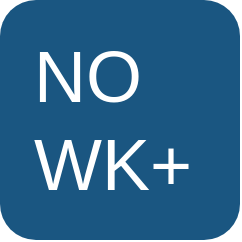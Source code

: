 <mxfile version="23.0.1" type="device">
  <diagram name="Page-1" id="kEDuZrxrqUjYdgp2lT-D">
    <mxGraphModel dx="478" dy="251" grid="1" gridSize="10" guides="1" tooltips="1" connect="1" arrows="1" fold="1" page="1" pageScale="1" pageWidth="850" pageHeight="1100" math="0" shadow="0">
      <root>
        <mxCell id="0" />
        <mxCell id="1" parent="0" />
        <mxCell id="nvIVHTsPeh2A6om0SP8B-1" value="" style="rounded=1;whiteSpace=wrap;html=1;fillColor=#1A5681;strokeColor=none;" vertex="1" parent="1">
          <mxGeometry x="240" y="290" width="120" height="120" as="geometry" />
        </mxCell>
        <mxCell id="nvIVHTsPeh2A6om0SP8B-2" value="&lt;div align=&quot;left&quot; style=&quot;font-size: 36px;&quot;&gt;&lt;font style=&quot;font-size: 36px;&quot; color=&quot;#ffffff&quot;&gt;NO&amp;nbsp;&lt;/font&gt;&lt;/div&gt;&lt;div align=&quot;left&quot; style=&quot;font-size: 36px;&quot;&gt;&lt;font style=&quot;font-size: 36px;&quot; color=&quot;#ffffff&quot;&gt;WK+&lt;/font&gt;&lt;/div&gt;" style="text;html=1;strokeColor=none;fillColor=none;align=left;verticalAlign=middle;whiteSpace=wrap;rounded=0;" vertex="1" parent="1">
          <mxGeometry x="255" y="305" width="90" height="90" as="geometry" />
        </mxCell>
      </root>
    </mxGraphModel>
  </diagram>
</mxfile>
